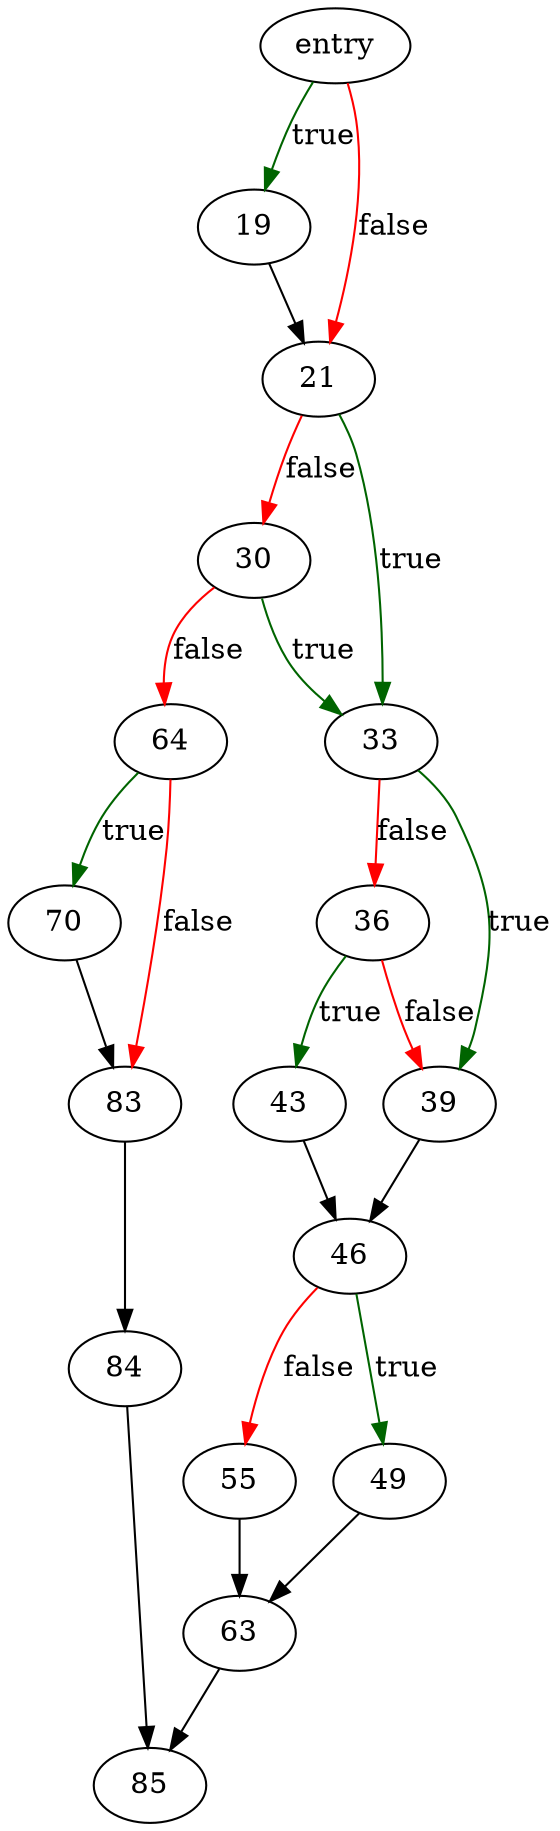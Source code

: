 digraph "runOneSqlLine" {
	// Node definitions.
	4 [label=entry];
	19;
	21;
	30;
	33;
	36;
	39;
	43;
	46;
	49;
	55;
	63;
	64;
	70;
	83;
	84;
	85;

	// Edge definitions.
	4 -> 19 [
		color=darkgreen
		label=true
	];
	4 -> 21 [
		color=red
		label=false
	];
	19 -> 21;
	21 -> 30 [
		color=red
		label=false
	];
	21 -> 33 [
		color=darkgreen
		label=true
	];
	30 -> 33 [
		color=darkgreen
		label=true
	];
	30 -> 64 [
		color=red
		label=false
	];
	33 -> 36 [
		color=red
		label=false
	];
	33 -> 39 [
		color=darkgreen
		label=true
	];
	36 -> 39 [
		color=red
		label=false
	];
	36 -> 43 [
		color=darkgreen
		label=true
	];
	39 -> 46;
	43 -> 46;
	46 -> 49 [
		color=darkgreen
		label=true
	];
	46 -> 55 [
		color=red
		label=false
	];
	49 -> 63;
	55 -> 63;
	63 -> 85;
	64 -> 70 [
		color=darkgreen
		label=true
	];
	64 -> 83 [
		color=red
		label=false
	];
	70 -> 83;
	83 -> 84;
	84 -> 85;
}